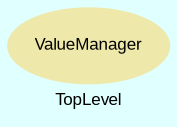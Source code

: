 digraph TopLevel {
    compound = true
    bgcolor = lightcyan1
    fontname = Arial
    fontsize = 8
    label = "TopLevel"
    node [
        fontname = Arial,
        fontsize = 8,
        color = black
    ]

    ValueManager [
        fontcolor = black,
        URL = "classes/ValueManager.html",
        shape = ellipse,
        color = palegoldenrod,
        style = filled,
        label = "ValueManager"
    ]

}

